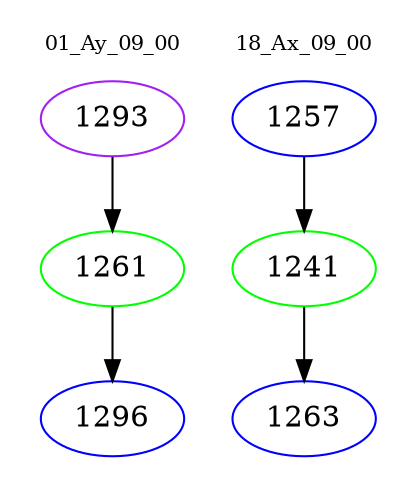 digraph{
subgraph cluster_0 {
color = white
label = "01_Ay_09_00";
fontsize=10;
T0_1293 [label="1293", color="purple"]
T0_1293 -> T0_1261 [color="black"]
T0_1261 [label="1261", color="green"]
T0_1261 -> T0_1296 [color="black"]
T0_1296 [label="1296", color="blue"]
}
subgraph cluster_1 {
color = white
label = "18_Ax_09_00";
fontsize=10;
T1_1257 [label="1257", color="blue"]
T1_1257 -> T1_1241 [color="black"]
T1_1241 [label="1241", color="green"]
T1_1241 -> T1_1263 [color="black"]
T1_1263 [label="1263", color="blue"]
}
}
